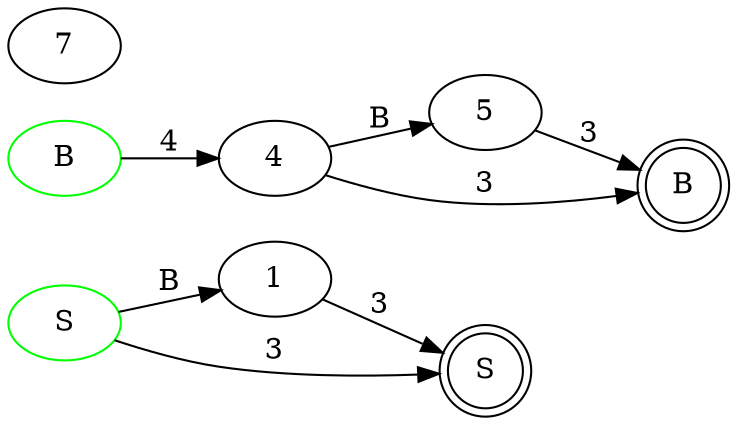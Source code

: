 digraph g {
rankdir = LR
0; 1; 2; 3; 4; 5; 6; 7;
0[label="S", color="green"]
3[label="B", color="green"]
2[label="S", shape="doublecircle"]
6[label="B", shape="doublecircle"]

0 -> 1[label="B"]
1 -> 2[label="3"]
0 -> 2[label="3"]
3 -> 4[label="4"]
4 -> 5[label="B"]
5 -> 6[label="3"]
4 -> 6[label="3"]
}
